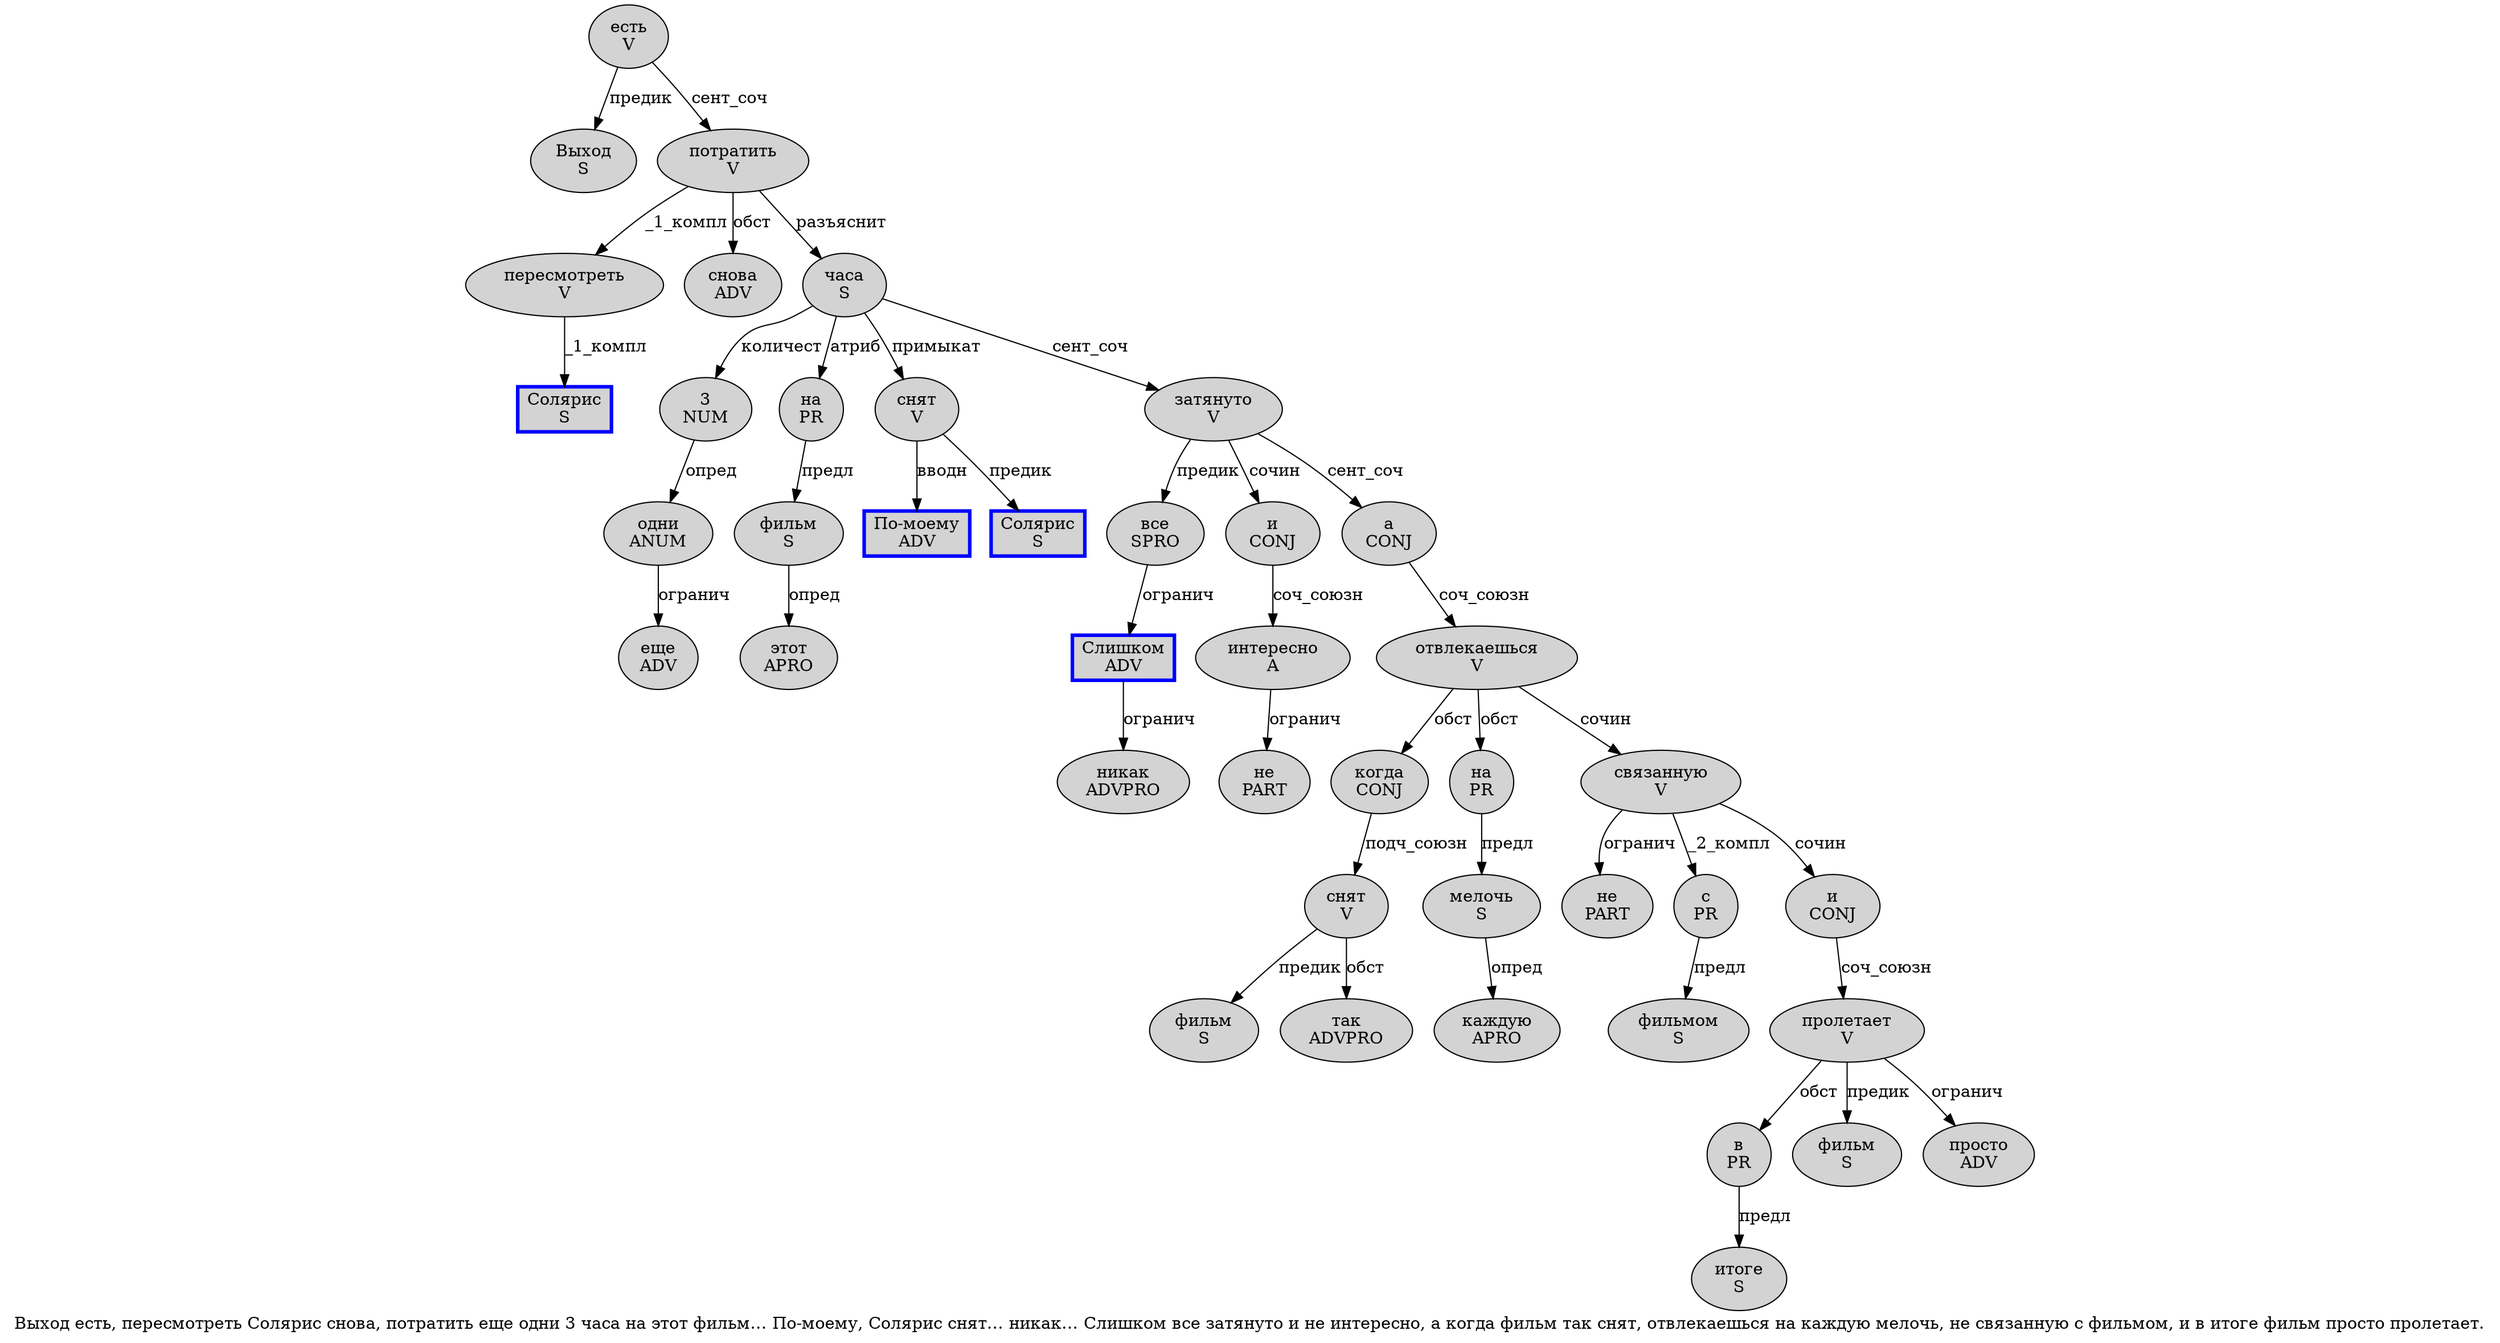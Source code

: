 digraph SENTENCE_2500 {
	graph [label="Выход есть, пересмотреть Солярис снова, потратить еще одни 3 часа на этот фильм… По-моему, Солярис снят… никак… Слишком все затянуто и не интересно, а когда фильм так снят, отвлекаешься на каждую мелочь, не связанную с фильмом, и в итоге фильм просто пролетает."]
	node [style=filled]
		0 [label="Выход
S" color="" fillcolor=lightgray penwidth=1 shape=ellipse]
		1 [label="есть
V" color="" fillcolor=lightgray penwidth=1 shape=ellipse]
		3 [label="пересмотреть
V" color="" fillcolor=lightgray penwidth=1 shape=ellipse]
		4 [label="Солярис
S" color=blue fillcolor=lightgray penwidth=3 shape=box]
		5 [label="снова
ADV" color="" fillcolor=lightgray penwidth=1 shape=ellipse]
		7 [label="потратить
V" color="" fillcolor=lightgray penwidth=1 shape=ellipse]
		8 [label="еще
ADV" color="" fillcolor=lightgray penwidth=1 shape=ellipse]
		9 [label="одни
ANUM" color="" fillcolor=lightgray penwidth=1 shape=ellipse]
		10 [label="3
NUM" color="" fillcolor=lightgray penwidth=1 shape=ellipse]
		11 [label="часа
S" color="" fillcolor=lightgray penwidth=1 shape=ellipse]
		12 [label="на
PR" color="" fillcolor=lightgray penwidth=1 shape=ellipse]
		13 [label="этот
APRO" color="" fillcolor=lightgray penwidth=1 shape=ellipse]
		14 [label="фильм
S" color="" fillcolor=lightgray penwidth=1 shape=ellipse]
		16 [label="По-моему
ADV" color=blue fillcolor=lightgray penwidth=3 shape=box]
		18 [label="Солярис
S" color=blue fillcolor=lightgray penwidth=3 shape=box]
		19 [label="снят
V" color="" fillcolor=lightgray penwidth=1 shape=ellipse]
		21 [label="никак
ADVPRO" color="" fillcolor=lightgray penwidth=1 shape=ellipse]
		23 [label="Слишком
ADV" color=blue fillcolor=lightgray penwidth=3 shape=box]
		24 [label="все
SPRO" color="" fillcolor=lightgray penwidth=1 shape=ellipse]
		25 [label="затянуто
V" color="" fillcolor=lightgray penwidth=1 shape=ellipse]
		26 [label="и
CONJ" color="" fillcolor=lightgray penwidth=1 shape=ellipse]
		27 [label="не
PART" color="" fillcolor=lightgray penwidth=1 shape=ellipse]
		28 [label="интересно
A" color="" fillcolor=lightgray penwidth=1 shape=ellipse]
		30 [label="а
CONJ" color="" fillcolor=lightgray penwidth=1 shape=ellipse]
		31 [label="когда
CONJ" color="" fillcolor=lightgray penwidth=1 shape=ellipse]
		32 [label="фильм
S" color="" fillcolor=lightgray penwidth=1 shape=ellipse]
		33 [label="так
ADVPRO" color="" fillcolor=lightgray penwidth=1 shape=ellipse]
		34 [label="снят
V" color="" fillcolor=lightgray penwidth=1 shape=ellipse]
		36 [label="отвлекаешься
V" color="" fillcolor=lightgray penwidth=1 shape=ellipse]
		37 [label="на
PR" color="" fillcolor=lightgray penwidth=1 shape=ellipse]
		38 [label="каждую
APRO" color="" fillcolor=lightgray penwidth=1 shape=ellipse]
		39 [label="мелочь
S" color="" fillcolor=lightgray penwidth=1 shape=ellipse]
		41 [label="не
PART" color="" fillcolor=lightgray penwidth=1 shape=ellipse]
		42 [label="связанную
V" color="" fillcolor=lightgray penwidth=1 shape=ellipse]
		43 [label="с
PR" color="" fillcolor=lightgray penwidth=1 shape=ellipse]
		44 [label="фильмом
S" color="" fillcolor=lightgray penwidth=1 shape=ellipse]
		46 [label="и
CONJ" color="" fillcolor=lightgray penwidth=1 shape=ellipse]
		47 [label="в
PR" color="" fillcolor=lightgray penwidth=1 shape=ellipse]
		48 [label="итоге
S" color="" fillcolor=lightgray penwidth=1 shape=ellipse]
		49 [label="фильм
S" color="" fillcolor=lightgray penwidth=1 shape=ellipse]
		50 [label="просто
ADV" color="" fillcolor=lightgray penwidth=1 shape=ellipse]
		51 [label="пролетает
V" color="" fillcolor=lightgray penwidth=1 shape=ellipse]
			1 -> 0 [label="предик"]
			1 -> 7 [label="сент_соч"]
			14 -> 13 [label="опред"]
			9 -> 8 [label="огранич"]
			10 -> 9 [label="опред"]
			36 -> 31 [label="обст"]
			36 -> 37 [label="обст"]
			36 -> 42 [label="сочин"]
			11 -> 10 [label="количест"]
			11 -> 12 [label="атриб"]
			11 -> 19 [label="примыкат"]
			11 -> 25 [label="сент_соч"]
			23 -> 21 [label="огранич"]
			39 -> 38 [label="опред"]
			37 -> 39 [label="предл"]
			51 -> 47 [label="обст"]
			51 -> 49 [label="предик"]
			51 -> 50 [label="огранич"]
			31 -> 34 [label="подч_союзн"]
			19 -> 16 [label="вводн"]
			19 -> 18 [label="предик"]
			30 -> 36 [label="соч_союзн"]
			7 -> 3 [label="_1_компл"]
			7 -> 5 [label="обст"]
			7 -> 11 [label="разъяснит"]
			12 -> 14 [label="предл"]
			34 -> 32 [label="предик"]
			34 -> 33 [label="обст"]
			47 -> 48 [label="предл"]
			46 -> 51 [label="соч_союзн"]
			42 -> 41 [label="огранич"]
			42 -> 43 [label="_2_компл"]
			42 -> 46 [label="сочин"]
			24 -> 23 [label="огранич"]
			28 -> 27 [label="огранич"]
			43 -> 44 [label="предл"]
			3 -> 4 [label="_1_компл"]
			25 -> 24 [label="предик"]
			25 -> 26 [label="сочин"]
			25 -> 30 [label="сент_соч"]
			26 -> 28 [label="соч_союзн"]
}
